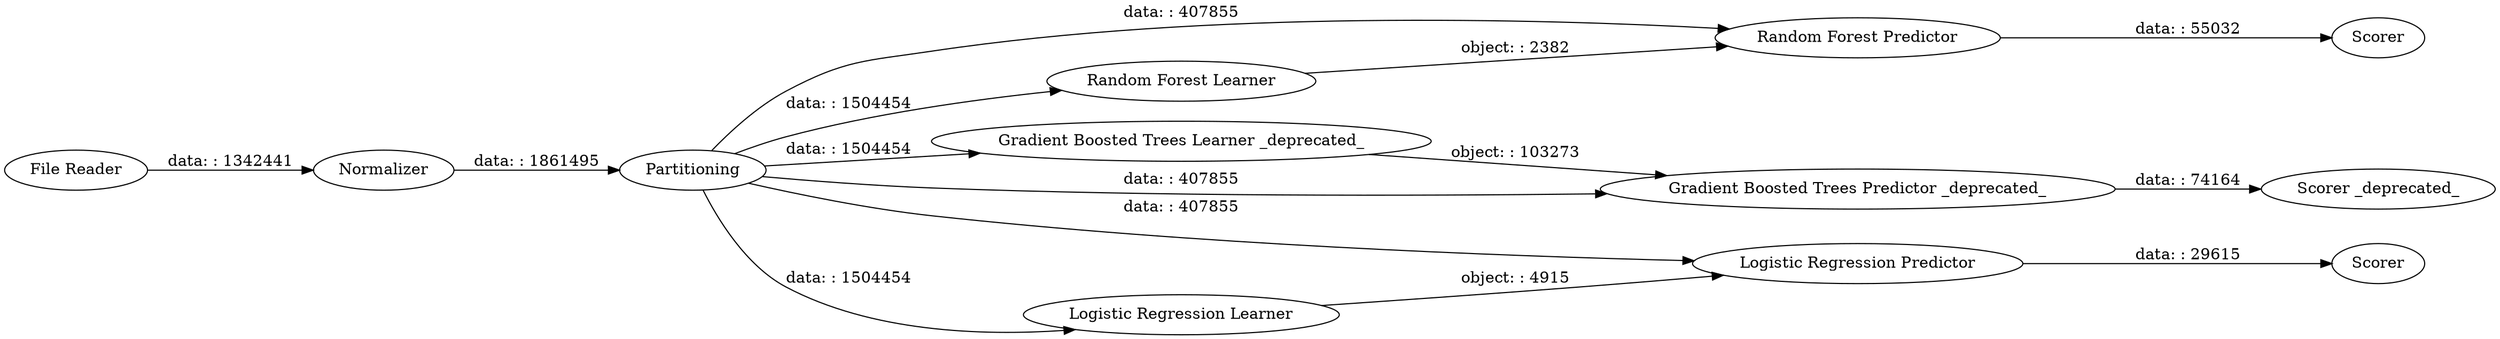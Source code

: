 digraph {
	"5259707016619140633_5" [label="Scorer _deprecated_"]
	"5259707016619140633_115" [label="Random Forest Predictor"]
	"5259707016619140633_114" [label="Random Forest Learner"]
	"5259707016619140633_111" [label=Normalizer]
	"5259707016619140633_113" [label="Logistic Regression Predictor"]
	"5259707016619140633_3" [label="Gradient Boosted Trees Learner _deprecated_"]
	"5259707016619140633_122" [label=Scorer]
	"5259707016619140633_107" [label=Scorer]
	"5259707016619140633_6" [label="Gradient Boosted Trees Predictor _deprecated_"]
	"5259707016619140633_112" [label="Logistic Regression Learner"]
	"5259707016619140633_61" [label=Partitioning]
	"5259707016619140633_110" [label="File Reader"]
	"5259707016619140633_61" -> "5259707016619140633_6" [label="data: : 407855"]
	"5259707016619140633_112" -> "5259707016619140633_113" [label="object: : 4915"]
	"5259707016619140633_6" -> "5259707016619140633_5" [label="data: : 74164"]
	"5259707016619140633_3" -> "5259707016619140633_6" [label="object: : 103273"]
	"5259707016619140633_61" -> "5259707016619140633_113" [label="data: : 407855"]
	"5259707016619140633_61" -> "5259707016619140633_114" [label="data: : 1504454"]
	"5259707016619140633_111" -> "5259707016619140633_61" [label="data: : 1861495"]
	"5259707016619140633_61" -> "5259707016619140633_115" [label="data: : 407855"]
	"5259707016619140633_61" -> "5259707016619140633_3" [label="data: : 1504454"]
	"5259707016619140633_113" -> "5259707016619140633_122" [label="data: : 29615"]
	"5259707016619140633_110" -> "5259707016619140633_111" [label="data: : 1342441"]
	"5259707016619140633_114" -> "5259707016619140633_115" [label="object: : 2382"]
	"5259707016619140633_115" -> "5259707016619140633_107" [label="data: : 55032"]
	"5259707016619140633_61" -> "5259707016619140633_112" [label="data: : 1504454"]
	rankdir=LR
}
